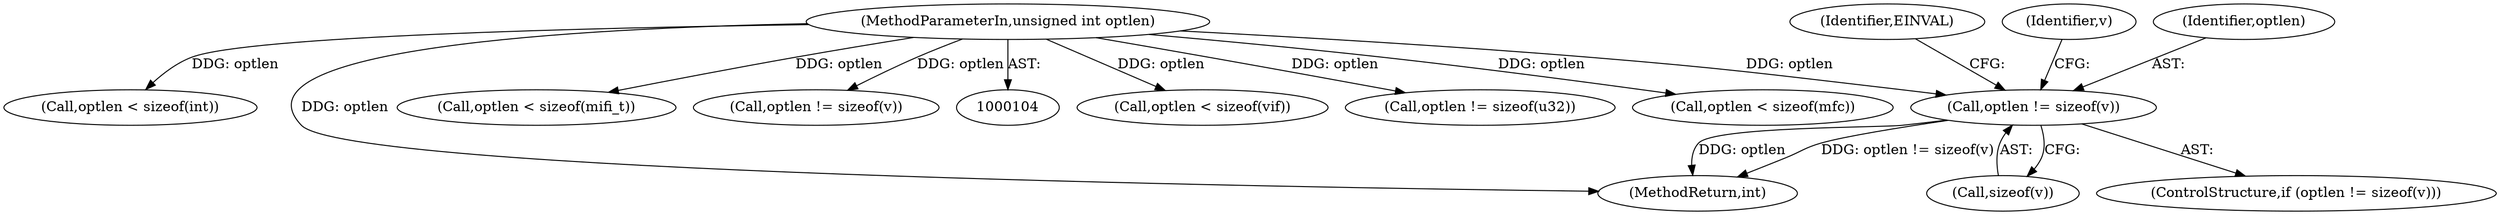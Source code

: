 digraph "0_linux_99253eb750fda6a644d5188fb26c43bad8d5a745_0@API" {
"1000359" [label="(Call,optlen != sizeof(v))"];
"1000108" [label="(MethodParameterIn,unsigned int optlen)"];
"1000365" [label="(Identifier,EINVAL)"];
"1000189" [label="(Call,optlen < sizeof(vif))"];
"1000408" [label="(Call,optlen != sizeof(u32))"];
"1000368" [label="(Identifier,v)"];
"1000269" [label="(Call,optlen < sizeof(mfc))"];
"1000172" [label="(Call,optlen < sizeof(int))"];
"1000361" [label="(Call,sizeof(v))"];
"1000359" [label="(Call,optlen != sizeof(v))"];
"1000470" [label="(MethodReturn,int)"];
"1000358" [label="(ControlStructure,if (optlen != sizeof(v)))"];
"1000360" [label="(Identifier,optlen)"];
"1000233" [label="(Call,optlen < sizeof(mifi_t))"];
"1000108" [label="(MethodParameterIn,unsigned int optlen)"];
"1000332" [label="(Call,optlen != sizeof(v))"];
"1000359" -> "1000358"  [label="AST: "];
"1000359" -> "1000361"  [label="CFG: "];
"1000360" -> "1000359"  [label="AST: "];
"1000361" -> "1000359"  [label="AST: "];
"1000365" -> "1000359"  [label="CFG: "];
"1000368" -> "1000359"  [label="CFG: "];
"1000359" -> "1000470"  [label="DDG: optlen"];
"1000359" -> "1000470"  [label="DDG: optlen != sizeof(v)"];
"1000108" -> "1000359"  [label="DDG: optlen"];
"1000108" -> "1000104"  [label="AST: "];
"1000108" -> "1000470"  [label="DDG: optlen"];
"1000108" -> "1000172"  [label="DDG: optlen"];
"1000108" -> "1000189"  [label="DDG: optlen"];
"1000108" -> "1000233"  [label="DDG: optlen"];
"1000108" -> "1000269"  [label="DDG: optlen"];
"1000108" -> "1000332"  [label="DDG: optlen"];
"1000108" -> "1000408"  [label="DDG: optlen"];
}

